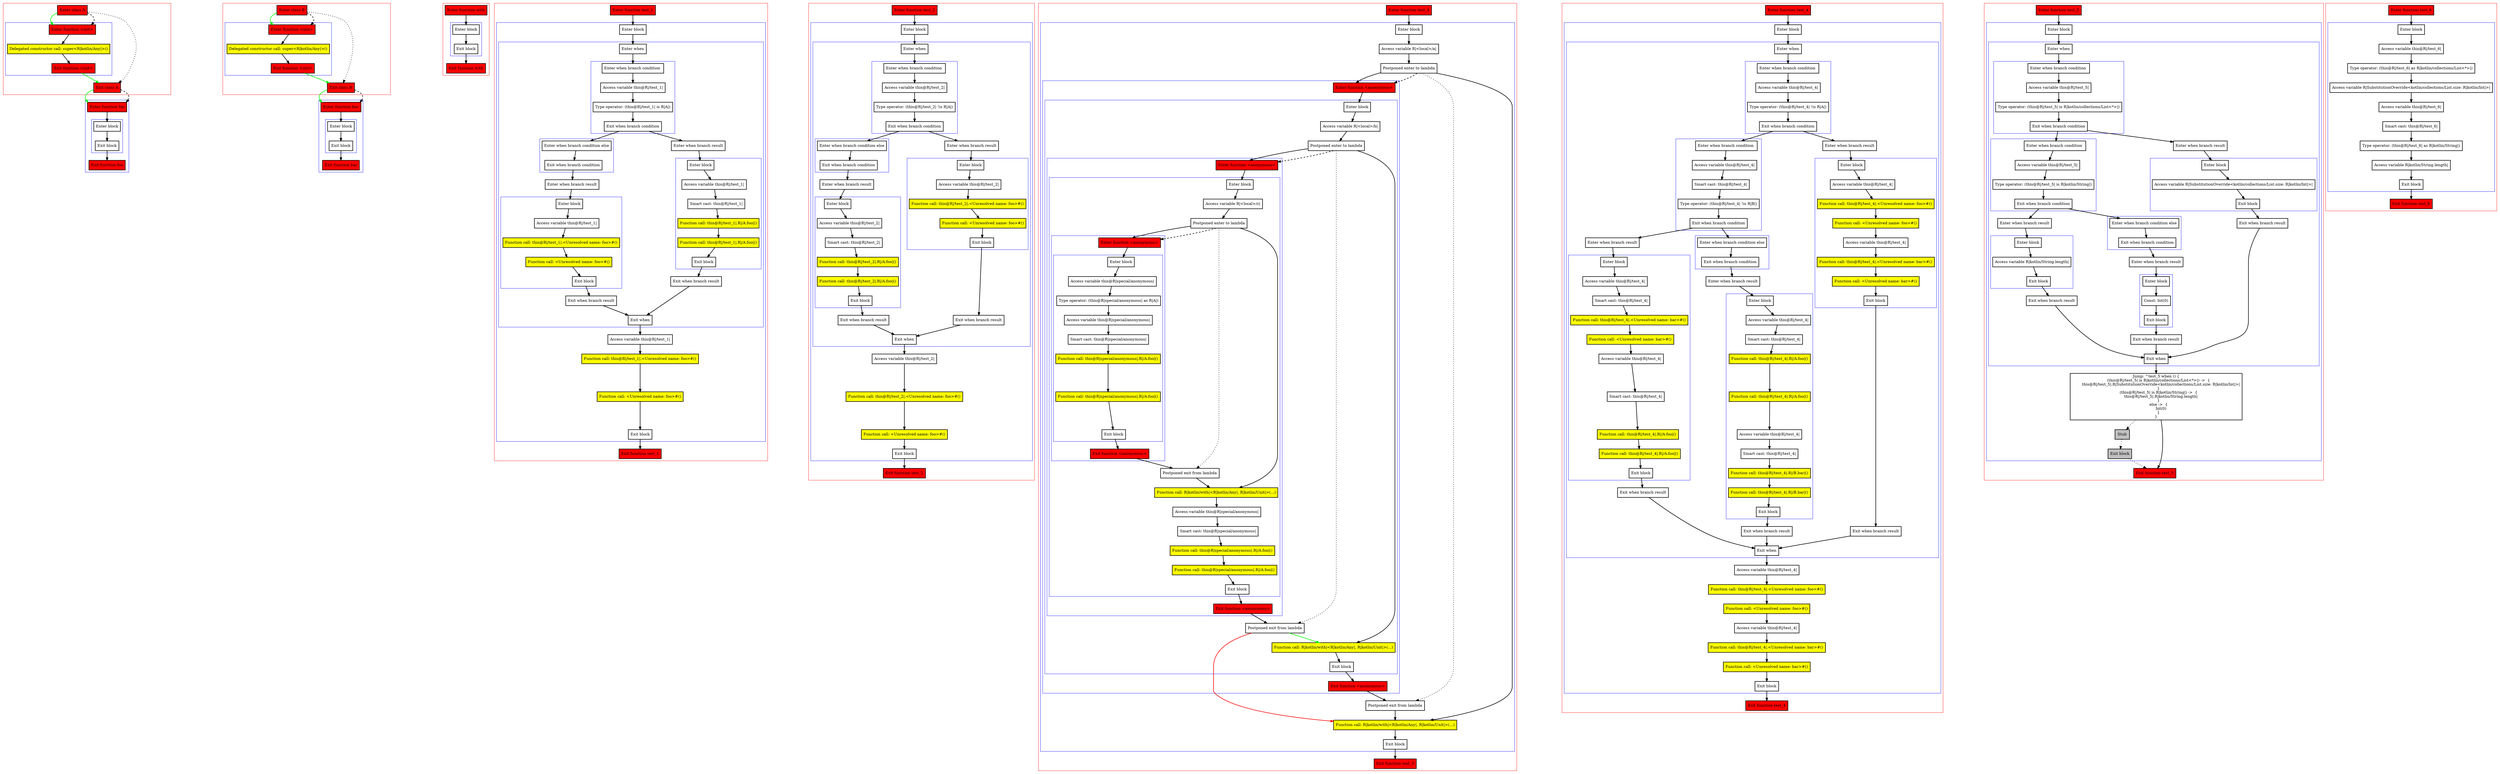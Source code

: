 digraph implicitReceivers_kt {
    graph [nodesep=3]
    node [shape=box penwidth=2]
    edge [penwidth=2]

    subgraph cluster_0 {
        color=red
        0 [label="Enter class A" style="filled" fillcolor=red];
        subgraph cluster_1 {
            color=blue
            1 [label="Enter function <init>" style="filled" fillcolor=red];
            2 [label="Delegated constructor call: super<R|kotlin/Any|>()" style="filled" fillcolor=yellow];
            3 [label="Exit function <init>" style="filled" fillcolor=red];
        }
        4 [label="Exit class A" style="filled" fillcolor=red];
    }
    subgraph cluster_2 {
        color=blue
        5 [label="Enter function foo" style="filled" fillcolor=red];
        subgraph cluster_3 {
            color=blue
            6 [label="Enter block"];
            7 [label="Exit block"];
        }
        8 [label="Exit function foo" style="filled" fillcolor=red];
    }
    0 -> {1} [color=green];
    0 -> {4} [style=dotted];
    0 -> {1} [style=dashed];
    1 -> {2};
    2 -> {3};
    3 -> {4} [color=green];
    4 -> {5} [color=green];
    4 -> {5} [style=dashed];
    5 -> {6};
    6 -> {7};
    7 -> {8};

    subgraph cluster_4 {
        color=red
        9 [label="Enter class B" style="filled" fillcolor=red];
        subgraph cluster_5 {
            color=blue
            10 [label="Enter function <init>" style="filled" fillcolor=red];
            11 [label="Delegated constructor call: super<R|kotlin/Any|>()" style="filled" fillcolor=yellow];
            12 [label="Exit function <init>" style="filled" fillcolor=red];
        }
        13 [label="Exit class B" style="filled" fillcolor=red];
    }
    subgraph cluster_6 {
        color=blue
        14 [label="Enter function bar" style="filled" fillcolor=red];
        subgraph cluster_7 {
            color=blue
            15 [label="Enter block"];
            16 [label="Exit block"];
        }
        17 [label="Exit function bar" style="filled" fillcolor=red];
    }
    9 -> {10} [color=green];
    9 -> {13} [style=dotted];
    9 -> {10} [style=dashed];
    10 -> {11};
    11 -> {12};
    12 -> {13} [color=green];
    13 -> {14} [color=green];
    13 -> {14} [style=dashed];
    14 -> {15};
    15 -> {16};
    16 -> {17};

    subgraph cluster_8 {
        color=red
        18 [label="Enter function with" style="filled" fillcolor=red];
        subgraph cluster_9 {
            color=blue
            19 [label="Enter block"];
            20 [label="Exit block"];
        }
        21 [label="Exit function with" style="filled" fillcolor=red];
    }
    18 -> {19};
    19 -> {20};
    20 -> {21};

    subgraph cluster_10 {
        color=red
        22 [label="Enter function test_1" style="filled" fillcolor=red];
        subgraph cluster_11 {
            color=blue
            23 [label="Enter block"];
            subgraph cluster_12 {
                color=blue
                24 [label="Enter when"];
                subgraph cluster_13 {
                    color=blue
                    25 [label="Enter when branch condition "];
                    26 [label="Access variable this@R|/test_1|"];
                    27 [label="Type operator: (this@R|/test_1| is R|A|)"];
                    28 [label="Exit when branch condition"];
                }
                subgraph cluster_14 {
                    color=blue
                    29 [label="Enter when branch condition else"];
                    30 [label="Exit when branch condition"];
                }
                31 [label="Enter when branch result"];
                subgraph cluster_15 {
                    color=blue
                    32 [label="Enter block"];
                    33 [label="Access variable this@R|/test_1|"];
                    34 [label="Function call: this@R|/test_1|.<Unresolved name: foo>#()" style="filled" fillcolor=yellow];
                    35 [label="Function call: <Unresolved name: foo>#()" style="filled" fillcolor=yellow];
                    36 [label="Exit block"];
                }
                37 [label="Exit when branch result"];
                38 [label="Enter when branch result"];
                subgraph cluster_16 {
                    color=blue
                    39 [label="Enter block"];
                    40 [label="Access variable this@R|/test_1|"];
                    41 [label="Smart cast: this@R|/test_1|"];
                    42 [label="Function call: this@R|/test_1|.R|/A.foo|()" style="filled" fillcolor=yellow];
                    43 [label="Function call: this@R|/test_1|.R|/A.foo|()" style="filled" fillcolor=yellow];
                    44 [label="Exit block"];
                }
                45 [label="Exit when branch result"];
                46 [label="Exit when"];
            }
            47 [label="Access variable this@R|/test_1|"];
            48 [label="Function call: this@R|/test_1|.<Unresolved name: foo>#()" style="filled" fillcolor=yellow];
            49 [label="Function call: <Unresolved name: foo>#()" style="filled" fillcolor=yellow];
            50 [label="Exit block"];
        }
        51 [label="Exit function test_1" style="filled" fillcolor=red];
    }
    22 -> {23};
    23 -> {24};
    24 -> {25};
    25 -> {26};
    26 -> {27};
    27 -> {28};
    28 -> {29 38};
    29 -> {30};
    30 -> {31};
    31 -> {32};
    32 -> {33};
    33 -> {34};
    34 -> {35};
    35 -> {36};
    36 -> {37};
    37 -> {46};
    38 -> {39};
    39 -> {40};
    40 -> {41};
    41 -> {42};
    42 -> {43};
    43 -> {44};
    44 -> {45};
    45 -> {46};
    46 -> {47};
    47 -> {48};
    48 -> {49};
    49 -> {50};
    50 -> {51};

    subgraph cluster_17 {
        color=red
        52 [label="Enter function test_2" style="filled" fillcolor=red];
        subgraph cluster_18 {
            color=blue
            53 [label="Enter block"];
            subgraph cluster_19 {
                color=blue
                54 [label="Enter when"];
                subgraph cluster_20 {
                    color=blue
                    55 [label="Enter when branch condition "];
                    56 [label="Access variable this@R|/test_2|"];
                    57 [label="Type operator: (this@R|/test_2| !is R|A|)"];
                    58 [label="Exit when branch condition"];
                }
                subgraph cluster_21 {
                    color=blue
                    59 [label="Enter when branch condition else"];
                    60 [label="Exit when branch condition"];
                }
                61 [label="Enter when branch result"];
                subgraph cluster_22 {
                    color=blue
                    62 [label="Enter block"];
                    63 [label="Access variable this@R|/test_2|"];
                    64 [label="Smart cast: this@R|/test_2|"];
                    65 [label="Function call: this@R|/test_2|.R|/A.foo|()" style="filled" fillcolor=yellow];
                    66 [label="Function call: this@R|/test_2|.R|/A.foo|()" style="filled" fillcolor=yellow];
                    67 [label="Exit block"];
                }
                68 [label="Exit when branch result"];
                69 [label="Enter when branch result"];
                subgraph cluster_23 {
                    color=blue
                    70 [label="Enter block"];
                    71 [label="Access variable this@R|/test_2|"];
                    72 [label="Function call: this@R|/test_2|.<Unresolved name: foo>#()" style="filled" fillcolor=yellow];
                    73 [label="Function call: <Unresolved name: foo>#()" style="filled" fillcolor=yellow];
                    74 [label="Exit block"];
                }
                75 [label="Exit when branch result"];
                76 [label="Exit when"];
            }
            77 [label="Access variable this@R|/test_2|"];
            78 [label="Function call: this@R|/test_2|.<Unresolved name: foo>#()" style="filled" fillcolor=yellow];
            79 [label="Function call: <Unresolved name: foo>#()" style="filled" fillcolor=yellow];
            80 [label="Exit block"];
        }
        81 [label="Exit function test_2" style="filled" fillcolor=red];
    }
    52 -> {53};
    53 -> {54};
    54 -> {55};
    55 -> {56};
    56 -> {57};
    57 -> {58};
    58 -> {59 69};
    59 -> {60};
    60 -> {61};
    61 -> {62};
    62 -> {63};
    63 -> {64};
    64 -> {65};
    65 -> {66};
    66 -> {67};
    67 -> {68};
    68 -> {76};
    69 -> {70};
    70 -> {71};
    71 -> {72};
    72 -> {73};
    73 -> {74};
    74 -> {75};
    75 -> {76};
    76 -> {77};
    77 -> {78};
    78 -> {79};
    79 -> {80};
    80 -> {81};

    subgraph cluster_24 {
        color=red
        82 [label="Enter function test_3" style="filled" fillcolor=red];
        subgraph cluster_25 {
            color=blue
            83 [label="Enter block"];
            84 [label="Access variable R|<local>/a|"];
            85 [label="Postponed enter to lambda"];
            subgraph cluster_26 {
                color=blue
                86 [label="Enter function <anonymous>" style="filled" fillcolor=red];
                subgraph cluster_27 {
                    color=blue
                    87 [label="Enter block"];
                    88 [label="Access variable R|<local>/b|"];
                    89 [label="Postponed enter to lambda"];
                    subgraph cluster_28 {
                        color=blue
                        90 [label="Enter function <anonymous>" style="filled" fillcolor=red];
                        subgraph cluster_29 {
                            color=blue
                            91 [label="Enter block"];
                            92 [label="Access variable R|<local>/c|"];
                            93 [label="Postponed enter to lambda"];
                            subgraph cluster_30 {
                                color=blue
                                94 [label="Enter function <anonymous>" style="filled" fillcolor=red];
                                subgraph cluster_31 {
                                    color=blue
                                    95 [label="Enter block"];
                                    96 [label="Access variable this@R|special/anonymous|"];
                                    97 [label="Type operator: (this@R|special/anonymous| as R|A|)"];
                                    98 [label="Access variable this@R|special/anonymous|"];
                                    99 [label="Smart cast: this@R|special/anonymous|"];
                                    100 [label="Function call: this@R|special/anonymous|.R|/A.foo|()" style="filled" fillcolor=yellow];
                                    101 [label="Function call: this@R|special/anonymous|.R|/A.foo|()" style="filled" fillcolor=yellow];
                                    102 [label="Exit block"];
                                }
                                103 [label="Exit function <anonymous>" style="filled" fillcolor=red];
                            }
                            104 [label="Postponed exit from lambda"];
                            105 [label="Function call: R|kotlin/with|<R|kotlin/Any|, R|kotlin/Unit|>(...)" style="filled" fillcolor=yellow];
                            106 [label="Access variable this@R|special/anonymous|"];
                            107 [label="Smart cast: this@R|special/anonymous|"];
                            108 [label="Function call: this@R|special/anonymous|.R|/A.foo|()" style="filled" fillcolor=yellow];
                            109 [label="Function call: this@R|special/anonymous|.R|/A.foo|()" style="filled" fillcolor=yellow];
                            110 [label="Exit block"];
                        }
                        111 [label="Exit function <anonymous>" style="filled" fillcolor=red];
                    }
                    112 [label="Postponed exit from lambda"];
                    113 [label="Function call: R|kotlin/with|<R|kotlin/Any|, R|kotlin/Unit|>(...)" style="filled" fillcolor=yellow];
                    114 [label="Exit block"];
                }
                115 [label="Exit function <anonymous>" style="filled" fillcolor=red];
            }
            116 [label="Postponed exit from lambda"];
            117 [label="Function call: R|kotlin/with|<R|kotlin/Any|, R|kotlin/Unit|>(...)" style="filled" fillcolor=yellow];
            118 [label="Exit block"];
        }
        119 [label="Exit function test_3" style="filled" fillcolor=red];
    }
    82 -> {83};
    83 -> {84};
    84 -> {85};
    85 -> {86 117};
    85 -> {116} [style=dotted];
    85 -> {86} [style=dashed];
    86 -> {87};
    87 -> {88};
    88 -> {89};
    89 -> {90 113};
    89 -> {112} [style=dotted];
    89 -> {90} [style=dashed];
    90 -> {91};
    91 -> {92};
    92 -> {93};
    93 -> {94 105};
    93 -> {104} [style=dotted];
    93 -> {94} [style=dashed];
    94 -> {95};
    95 -> {96};
    96 -> {97};
    97 -> {98};
    98 -> {99};
    99 -> {100};
    100 -> {101};
    101 -> {102};
    102 -> {103};
    103 -> {104};
    104 -> {105};
    105 -> {106};
    106 -> {107};
    107 -> {108};
    108 -> {109};
    109 -> {110};
    110 -> {111};
    111 -> {112};
    112 -> {113} [color=green];
    112 -> {117} [color=red];
    113 -> {114};
    114 -> {115};
    115 -> {116};
    116 -> {117};
    117 -> {118};
    118 -> {119};

    subgraph cluster_32 {
        color=red
        120 [label="Enter function test_4" style="filled" fillcolor=red];
        subgraph cluster_33 {
            color=blue
            121 [label="Enter block"];
            subgraph cluster_34 {
                color=blue
                122 [label="Enter when"];
                subgraph cluster_35 {
                    color=blue
                    123 [label="Enter when branch condition "];
                    124 [label="Access variable this@R|/test_4|"];
                    125 [label="Type operator: (this@R|/test_4| !is R|A|)"];
                    126 [label="Exit when branch condition"];
                }
                subgraph cluster_36 {
                    color=blue
                    127 [label="Enter when branch condition "];
                    128 [label="Access variable this@R|/test_4|"];
                    129 [label="Smart cast: this@R|/test_4|"];
                    130 [label="Type operator: (this@R|/test_4| !is R|B|)"];
                    131 [label="Exit when branch condition"];
                }
                subgraph cluster_37 {
                    color=blue
                    132 [label="Enter when branch condition else"];
                    133 [label="Exit when branch condition"];
                }
                134 [label="Enter when branch result"];
                subgraph cluster_38 {
                    color=blue
                    135 [label="Enter block"];
                    136 [label="Access variable this@R|/test_4|"];
                    137 [label="Smart cast: this@R|/test_4|"];
                    138 [label="Function call: this@R|/test_4|.R|/A.foo|()" style="filled" fillcolor=yellow];
                    139 [label="Function call: this@R|/test_4|.R|/A.foo|()" style="filled" fillcolor=yellow];
                    140 [label="Access variable this@R|/test_4|"];
                    141 [label="Smart cast: this@R|/test_4|"];
                    142 [label="Function call: this@R|/test_4|.R|/B.bar|()" style="filled" fillcolor=yellow];
                    143 [label="Function call: this@R|/test_4|.R|/B.bar|()" style="filled" fillcolor=yellow];
                    144 [label="Exit block"];
                }
                145 [label="Exit when branch result"];
                146 [label="Enter when branch result"];
                subgraph cluster_39 {
                    color=blue
                    147 [label="Enter block"];
                    148 [label="Access variable this@R|/test_4|"];
                    149 [label="Smart cast: this@R|/test_4|"];
                    150 [label="Function call: this@R|/test_4|.<Unresolved name: bar>#()" style="filled" fillcolor=yellow];
                    151 [label="Function call: <Unresolved name: bar>#()" style="filled" fillcolor=yellow];
                    152 [label="Access variable this@R|/test_4|"];
                    153 [label="Smart cast: this@R|/test_4|"];
                    154 [label="Function call: this@R|/test_4|.R|/A.foo|()" style="filled" fillcolor=yellow];
                    155 [label="Function call: this@R|/test_4|.R|/A.foo|()" style="filled" fillcolor=yellow];
                    156 [label="Exit block"];
                }
                157 [label="Exit when branch result"];
                158 [label="Enter when branch result"];
                subgraph cluster_40 {
                    color=blue
                    159 [label="Enter block"];
                    160 [label="Access variable this@R|/test_4|"];
                    161 [label="Function call: this@R|/test_4|.<Unresolved name: foo>#()" style="filled" fillcolor=yellow];
                    162 [label="Function call: <Unresolved name: foo>#()" style="filled" fillcolor=yellow];
                    163 [label="Access variable this@R|/test_4|"];
                    164 [label="Function call: this@R|/test_4|.<Unresolved name: bar>#()" style="filled" fillcolor=yellow];
                    165 [label="Function call: <Unresolved name: bar>#()" style="filled" fillcolor=yellow];
                    166 [label="Exit block"];
                }
                167 [label="Exit when branch result"];
                168 [label="Exit when"];
            }
            169 [label="Access variable this@R|/test_4|"];
            170 [label="Function call: this@R|/test_4|.<Unresolved name: foo>#()" style="filled" fillcolor=yellow];
            171 [label="Function call: <Unresolved name: foo>#()" style="filled" fillcolor=yellow];
            172 [label="Access variable this@R|/test_4|"];
            173 [label="Function call: this@R|/test_4|.<Unresolved name: bar>#()" style="filled" fillcolor=yellow];
            174 [label="Function call: <Unresolved name: bar>#()" style="filled" fillcolor=yellow];
            175 [label="Exit block"];
        }
        176 [label="Exit function test_4" style="filled" fillcolor=red];
    }
    120 -> {121};
    121 -> {122};
    122 -> {123};
    123 -> {124};
    124 -> {125};
    125 -> {126};
    126 -> {127 158};
    127 -> {128};
    128 -> {129};
    129 -> {130};
    130 -> {131};
    131 -> {132 146};
    132 -> {133};
    133 -> {134};
    134 -> {135};
    135 -> {136};
    136 -> {137};
    137 -> {138};
    138 -> {139};
    139 -> {140};
    140 -> {141};
    141 -> {142};
    142 -> {143};
    143 -> {144};
    144 -> {145};
    145 -> {168};
    146 -> {147};
    147 -> {148};
    148 -> {149};
    149 -> {150};
    150 -> {151};
    151 -> {152};
    152 -> {153};
    153 -> {154};
    154 -> {155};
    155 -> {156};
    156 -> {157};
    157 -> {168};
    158 -> {159};
    159 -> {160};
    160 -> {161};
    161 -> {162};
    162 -> {163};
    163 -> {164};
    164 -> {165};
    165 -> {166};
    166 -> {167};
    167 -> {168};
    168 -> {169};
    169 -> {170};
    170 -> {171};
    171 -> {172};
    172 -> {173};
    173 -> {174};
    174 -> {175};
    175 -> {176};

    subgraph cluster_41 {
        color=red
        177 [label="Enter function test_5" style="filled" fillcolor=red];
        subgraph cluster_42 {
            color=blue
            178 [label="Enter block"];
            subgraph cluster_43 {
                color=blue
                179 [label="Enter when"];
                subgraph cluster_44 {
                    color=blue
                    180 [label="Enter when branch condition "];
                    181 [label="Access variable this@R|/test_5|"];
                    182 [label="Type operator: (this@R|/test_5| is R|kotlin/collections/List<*>|)"];
                    183 [label="Exit when branch condition"];
                }
                subgraph cluster_45 {
                    color=blue
                    184 [label="Enter when branch condition "];
                    185 [label="Access variable this@R|/test_5|"];
                    186 [label="Type operator: (this@R|/test_5| is R|kotlin/String|)"];
                    187 [label="Exit when branch condition"];
                }
                subgraph cluster_46 {
                    color=blue
                    188 [label="Enter when branch condition else"];
                    189 [label="Exit when branch condition"];
                }
                190 [label="Enter when branch result"];
                subgraph cluster_47 {
                    color=blue
                    191 [label="Enter block"];
                    192 [label="Const: Int(0)"];
                    193 [label="Exit block"];
                }
                194 [label="Exit when branch result"];
                195 [label="Enter when branch result"];
                subgraph cluster_48 {
                    color=blue
                    196 [label="Enter block"];
                    197 [label="Access variable R|kotlin/String.length|"];
                    198 [label="Exit block"];
                }
                199 [label="Exit when branch result"];
                200 [label="Enter when branch result"];
                subgraph cluster_49 {
                    color=blue
                    201 [label="Enter block"];
                    202 [label="Access variable R|SubstitutionOverride<kotlin/collections/List.size: R|kotlin/Int|>|"];
                    203 [label="Exit block"];
                }
                204 [label="Exit when branch result"];
                205 [label="Exit when"];
            }
            206 [label="Jump: ^test_5 when () {
    (this@R|/test_5| is R|kotlin/collections/List<*>|) ->  {
        this@R|/test_5|.R|SubstitutionOverride<kotlin/collections/List.size: R|kotlin/Int|>|
    }
    (this@R|/test_5| is R|kotlin/String|) ->  {
        this@R|/test_5|.R|kotlin/String.length|
    }
    else ->  {
        Int(0)
    }
}
"];
            207 [label="Stub" style="filled" fillcolor=gray];
            208 [label="Exit block" style="filled" fillcolor=gray];
        }
        209 [label="Exit function test_5" style="filled" fillcolor=red];
    }
    177 -> {178};
    178 -> {179};
    179 -> {180};
    180 -> {181};
    181 -> {182};
    182 -> {183};
    183 -> {184 200};
    184 -> {185};
    185 -> {186};
    186 -> {187};
    187 -> {188 195};
    188 -> {189};
    189 -> {190};
    190 -> {191};
    191 -> {192};
    192 -> {193};
    193 -> {194};
    194 -> {205};
    195 -> {196};
    196 -> {197};
    197 -> {198};
    198 -> {199};
    199 -> {205};
    200 -> {201};
    201 -> {202};
    202 -> {203};
    203 -> {204};
    204 -> {205};
    205 -> {206};
    206 -> {209};
    206 -> {207} [style=dotted];
    207 -> {208} [style=dotted];
    208 -> {209} [style=dotted];

    subgraph cluster_50 {
        color=red
        210 [label="Enter function test_6" style="filled" fillcolor=red];
        subgraph cluster_51 {
            color=blue
            211 [label="Enter block"];
            212 [label="Access variable this@R|/test_6|"];
            213 [label="Type operator: (this@R|/test_6| as R|kotlin/collections/List<*>|)"];
            214 [label="Access variable R|SubstitutionOverride<kotlin/collections/List.size: R|kotlin/Int|>|"];
            215 [label="Access variable this@R|/test_6|"];
            216 [label="Smart cast: this@R|/test_6|"];
            217 [label="Type operator: (this@R|/test_6| as R|kotlin/String|)"];
            218 [label="Access variable R|kotlin/String.length|"];
            219 [label="Exit block"];
        }
        220 [label="Exit function test_6" style="filled" fillcolor=red];
    }
    210 -> {211};
    211 -> {212};
    212 -> {213};
    213 -> {214};
    214 -> {215};
    215 -> {216};
    216 -> {217};
    217 -> {218};
    218 -> {219};
    219 -> {220};

}
